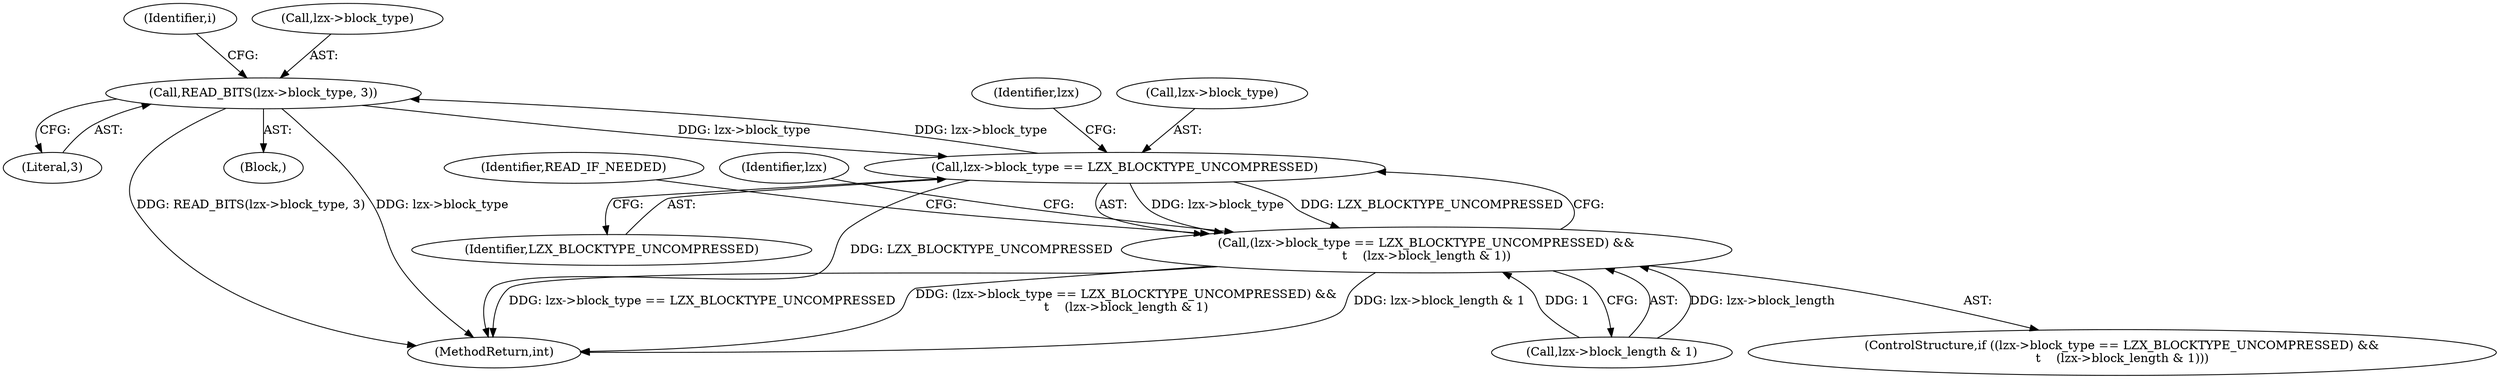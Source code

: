 digraph "0_libmspack_18b6a2cc0b87536015bedd4f7763e6b02d5aa4f3@pointer" {
"1000490" [label="(Call,READ_BITS(lzx->block_type, 3))"];
"1000476" [label="(Call,lzx->block_type == LZX_BLOCKTYPE_UNCOMPRESSED)"];
"1000490" [label="(Call,READ_BITS(lzx->block_type, 3))"];
"1000475" [label="(Call,(lzx->block_type == LZX_BLOCKTYPE_UNCOMPRESSED) &&\n\t    (lzx->block_length & 1))"];
"1000490" [label="(Call,READ_BITS(lzx->block_type, 3))"];
"1000476" [label="(Call,lzx->block_type == LZX_BLOCKTYPE_UNCOMPRESSED)"];
"1000494" [label="(Literal,3)"];
"1000473" [label="(Block,)"];
"1000475" [label="(Call,(lzx->block_type == LZX_BLOCKTYPE_UNCOMPRESSED) &&\n\t    (lzx->block_length & 1))"];
"1000496" [label="(Identifier,i)"];
"1000487" [label="(Identifier,READ_IF_NEEDED)"];
"1001886" [label="(MethodReturn,int)"];
"1000492" [label="(Identifier,lzx)"];
"1000483" [label="(Identifier,lzx)"];
"1000474" [label="(ControlStructure,if ((lzx->block_type == LZX_BLOCKTYPE_UNCOMPRESSED) &&\n\t    (lzx->block_length & 1)))"];
"1000491" [label="(Call,lzx->block_type)"];
"1000477" [label="(Call,lzx->block_type)"];
"1000481" [label="(Call,lzx->block_length & 1)"];
"1000480" [label="(Identifier,LZX_BLOCKTYPE_UNCOMPRESSED)"];
"1000490" -> "1000473"  [label="AST: "];
"1000490" -> "1000494"  [label="CFG: "];
"1000491" -> "1000490"  [label="AST: "];
"1000494" -> "1000490"  [label="AST: "];
"1000496" -> "1000490"  [label="CFG: "];
"1000490" -> "1001886"  [label="DDG: lzx->block_type"];
"1000490" -> "1001886"  [label="DDG: READ_BITS(lzx->block_type, 3)"];
"1000490" -> "1000476"  [label="DDG: lzx->block_type"];
"1000476" -> "1000490"  [label="DDG: lzx->block_type"];
"1000476" -> "1000475"  [label="AST: "];
"1000476" -> "1000480"  [label="CFG: "];
"1000477" -> "1000476"  [label="AST: "];
"1000480" -> "1000476"  [label="AST: "];
"1000483" -> "1000476"  [label="CFG: "];
"1000475" -> "1000476"  [label="CFG: "];
"1000476" -> "1001886"  [label="DDG: LZX_BLOCKTYPE_UNCOMPRESSED"];
"1000476" -> "1000475"  [label="DDG: lzx->block_type"];
"1000476" -> "1000475"  [label="DDG: LZX_BLOCKTYPE_UNCOMPRESSED"];
"1000475" -> "1000474"  [label="AST: "];
"1000475" -> "1000481"  [label="CFG: "];
"1000481" -> "1000475"  [label="AST: "];
"1000487" -> "1000475"  [label="CFG: "];
"1000492" -> "1000475"  [label="CFG: "];
"1000475" -> "1001886"  [label="DDG: lzx->block_type == LZX_BLOCKTYPE_UNCOMPRESSED"];
"1000475" -> "1001886"  [label="DDG: (lzx->block_type == LZX_BLOCKTYPE_UNCOMPRESSED) &&\n\t    (lzx->block_length & 1)"];
"1000475" -> "1001886"  [label="DDG: lzx->block_length & 1"];
"1000481" -> "1000475"  [label="DDG: lzx->block_length"];
"1000481" -> "1000475"  [label="DDG: 1"];
}
